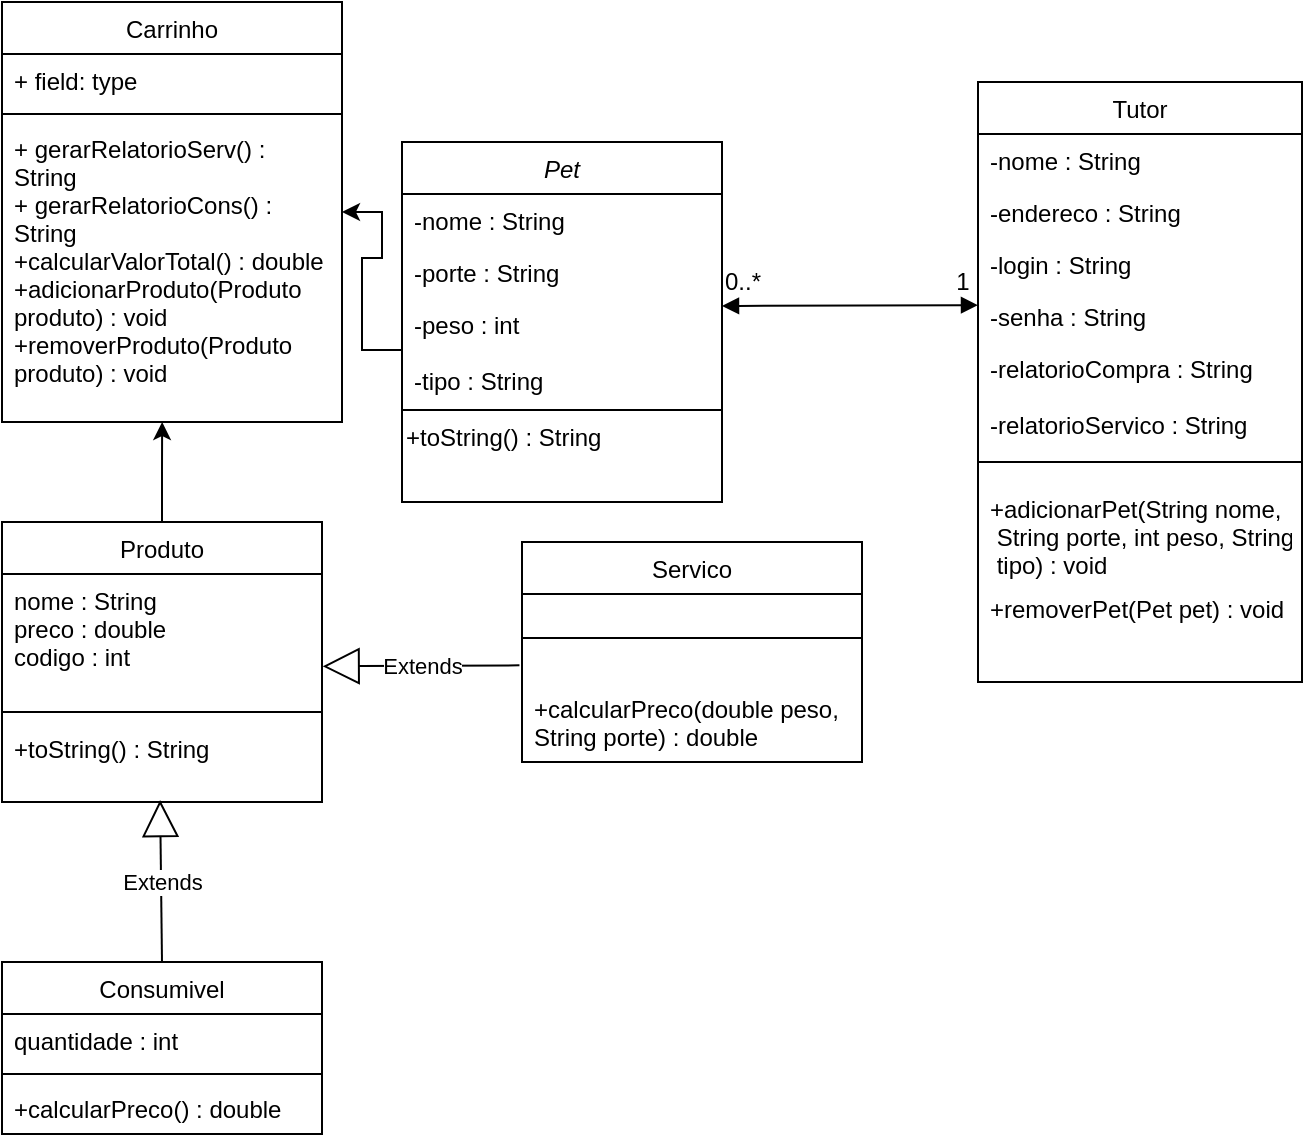 <mxfile version="14.1.9" type="github">
  <diagram id="C5RBs43oDa-KdzZeNtuy" name="Page-1">
    <mxGraphModel dx="868" dy="482" grid="1" gridSize="10" guides="1" tooltips="1" connect="1" arrows="1" fold="1" page="1" pageScale="1" pageWidth="827" pageHeight="1169" math="0" shadow="0">
      <root>
        <mxCell id="WIyWlLk6GJQsqaUBKTNV-0" />
        <mxCell id="WIyWlLk6GJQsqaUBKTNV-1" parent="WIyWlLk6GJQsqaUBKTNV-0" />
        <mxCell id="zkfFHV4jXpPFQw0GAbJ--0" value="Pet" style="swimlane;fontStyle=2;align=center;verticalAlign=top;childLayout=stackLayout;horizontal=1;startSize=26;horizontalStack=0;resizeParent=1;resizeLast=0;collapsible=1;marginBottom=0;rounded=0;shadow=0;strokeWidth=1;" parent="WIyWlLk6GJQsqaUBKTNV-1" vertex="1">
          <mxGeometry x="220" y="120" width="160" height="180" as="geometry">
            <mxRectangle x="230" y="140" width="160" height="26" as="alternateBounds" />
          </mxGeometry>
        </mxCell>
        <mxCell id="zkfFHV4jXpPFQw0GAbJ--1" value="-nome : String" style="text;align=left;verticalAlign=top;spacingLeft=4;spacingRight=4;overflow=hidden;rotatable=0;points=[[0,0.5],[1,0.5]];portConstraint=eastwest;" parent="zkfFHV4jXpPFQw0GAbJ--0" vertex="1">
          <mxGeometry y="26" width="160" height="26" as="geometry" />
        </mxCell>
        <mxCell id="zkfFHV4jXpPFQw0GAbJ--2" value="-porte : String" style="text;align=left;verticalAlign=top;spacingLeft=4;spacingRight=4;overflow=hidden;rotatable=0;points=[[0,0.5],[1,0.5]];portConstraint=eastwest;rounded=0;shadow=0;html=0;" parent="zkfFHV4jXpPFQw0GAbJ--0" vertex="1">
          <mxGeometry y="52" width="160" height="26" as="geometry" />
        </mxCell>
        <mxCell id="zkfFHV4jXpPFQw0GAbJ--3" value="-peso : int&#xa;&#xa;-tipo : String" style="text;align=left;verticalAlign=top;spacingLeft=4;spacingRight=4;overflow=hidden;rotatable=0;points=[[0,0.5],[1,0.5]];portConstraint=eastwest;rounded=0;shadow=0;html=0;" parent="zkfFHV4jXpPFQw0GAbJ--0" vertex="1">
          <mxGeometry y="78" width="160" height="52" as="geometry" />
        </mxCell>
        <mxCell id="zkfFHV4jXpPFQw0GAbJ--4" value="" style="line;html=1;strokeWidth=1;align=left;verticalAlign=middle;spacingTop=-1;spacingLeft=3;spacingRight=3;rotatable=0;labelPosition=right;points=[];portConstraint=eastwest;" parent="zkfFHV4jXpPFQw0GAbJ--0" vertex="1">
          <mxGeometry y="130" width="160" height="8" as="geometry" />
        </mxCell>
        <mxCell id="eMnWjelytGR_IUc3pAO0-16" value="+toString() : String" style="text;html=1;align=left;verticalAlign=middle;resizable=0;points=[];autosize=1;" vertex="1" parent="zkfFHV4jXpPFQw0GAbJ--0">
          <mxGeometry y="138" width="160" height="20" as="geometry" />
        </mxCell>
        <mxCell id="zkfFHV4jXpPFQw0GAbJ--17" value="Tutor" style="swimlane;fontStyle=0;align=center;verticalAlign=top;childLayout=stackLayout;horizontal=1;startSize=26;horizontalStack=0;resizeParent=1;resizeLast=0;collapsible=1;marginBottom=0;rounded=0;shadow=0;strokeWidth=1;" parent="WIyWlLk6GJQsqaUBKTNV-1" vertex="1">
          <mxGeometry x="508" y="90" width="162" height="300" as="geometry">
            <mxRectangle x="550" y="140" width="160" height="26" as="alternateBounds" />
          </mxGeometry>
        </mxCell>
        <mxCell id="zkfFHV4jXpPFQw0GAbJ--18" value="-nome : String" style="text;align=left;verticalAlign=top;spacingLeft=4;spacingRight=4;overflow=hidden;rotatable=0;points=[[0,0.5],[1,0.5]];portConstraint=eastwest;" parent="zkfFHV4jXpPFQw0GAbJ--17" vertex="1">
          <mxGeometry y="26" width="162" height="26" as="geometry" />
        </mxCell>
        <mxCell id="zkfFHV4jXpPFQw0GAbJ--19" value="-endereco : String" style="text;align=left;verticalAlign=top;spacingLeft=4;spacingRight=4;overflow=hidden;rotatable=0;points=[[0,0.5],[1,0.5]];portConstraint=eastwest;rounded=0;shadow=0;html=0;" parent="zkfFHV4jXpPFQw0GAbJ--17" vertex="1">
          <mxGeometry y="52" width="162" height="26" as="geometry" />
        </mxCell>
        <mxCell id="zkfFHV4jXpPFQw0GAbJ--20" value="-login : String" style="text;align=left;verticalAlign=top;spacingLeft=4;spacingRight=4;overflow=hidden;rotatable=0;points=[[0,0.5],[1,0.5]];portConstraint=eastwest;rounded=0;shadow=0;html=0;" parent="zkfFHV4jXpPFQw0GAbJ--17" vertex="1">
          <mxGeometry y="78" width="162" height="26" as="geometry" />
        </mxCell>
        <mxCell id="zkfFHV4jXpPFQw0GAbJ--21" value="-senha : String" style="text;align=left;verticalAlign=top;spacingLeft=4;spacingRight=4;overflow=hidden;rotatable=0;points=[[0,0.5],[1,0.5]];portConstraint=eastwest;rounded=0;shadow=0;html=0;" parent="zkfFHV4jXpPFQw0GAbJ--17" vertex="1">
          <mxGeometry y="104" width="162" height="26" as="geometry" />
        </mxCell>
        <mxCell id="zkfFHV4jXpPFQw0GAbJ--22" value="-relatorioCompra : String&#xa;&#xa;-relatorioServico : String" style="text;align=left;verticalAlign=top;spacingLeft=4;spacingRight=4;overflow=hidden;rotatable=0;points=[[0,0.5],[1,0.5]];portConstraint=eastwest;rounded=0;shadow=0;html=0;" parent="zkfFHV4jXpPFQw0GAbJ--17" vertex="1">
          <mxGeometry y="130" width="162" height="50" as="geometry" />
        </mxCell>
        <mxCell id="zkfFHV4jXpPFQw0GAbJ--23" value="" style="line;html=1;strokeWidth=1;align=left;verticalAlign=middle;spacingTop=-1;spacingLeft=3;spacingRight=3;rotatable=0;labelPosition=right;points=[];portConstraint=eastwest;" parent="zkfFHV4jXpPFQw0GAbJ--17" vertex="1">
          <mxGeometry y="180" width="162" height="20" as="geometry" />
        </mxCell>
        <mxCell id="zkfFHV4jXpPFQw0GAbJ--24" value="+adicionarPet(String nome,&#xa; String porte, int peso, String&#xa; tipo) : void" style="text;align=left;verticalAlign=top;spacingLeft=4;spacingRight=4;overflow=hidden;rotatable=0;points=[[0,0.5],[1,0.5]];portConstraint=eastwest;" parent="zkfFHV4jXpPFQw0GAbJ--17" vertex="1">
          <mxGeometry y="200" width="162" height="50" as="geometry" />
        </mxCell>
        <mxCell id="zkfFHV4jXpPFQw0GAbJ--25" value="+removerPet(Pet pet) : void" style="text;align=left;verticalAlign=top;spacingLeft=4;spacingRight=4;overflow=hidden;rotatable=0;points=[[0,0.5],[1,0.5]];portConstraint=eastwest;" parent="zkfFHV4jXpPFQw0GAbJ--17" vertex="1">
          <mxGeometry y="250" width="162" height="26" as="geometry" />
        </mxCell>
        <mxCell id="eMnWjelytGR_IUc3pAO0-0" style="edgeStyle=orthogonalEdgeStyle;rounded=0;orthogonalLoop=1;jettySize=auto;html=1;" edge="1" parent="WIyWlLk6GJQsqaUBKTNV-1" source="zkfFHV4jXpPFQw0GAbJ--3" target="eMnWjelytGR_IUc3pAO0-1">
          <mxGeometry relative="1" as="geometry">
            <mxPoint x="100" y="224.0" as="targetPoint" />
          </mxGeometry>
        </mxCell>
        <mxCell id="eMnWjelytGR_IUc3pAO0-1" value="Carrinho" style="swimlane;fontStyle=0;align=center;verticalAlign=top;childLayout=stackLayout;horizontal=1;startSize=26;horizontalStack=0;resizeParent=1;resizeParentMax=0;resizeLast=0;collapsible=1;marginBottom=0;" vertex="1" parent="WIyWlLk6GJQsqaUBKTNV-1">
          <mxGeometry x="20" y="50" width="170" height="210" as="geometry" />
        </mxCell>
        <mxCell id="eMnWjelytGR_IUc3pAO0-2" value="+ field: type" style="text;strokeColor=none;fillColor=none;align=left;verticalAlign=top;spacingLeft=4;spacingRight=4;overflow=hidden;rotatable=0;points=[[0,0.5],[1,0.5]];portConstraint=eastwest;" vertex="1" parent="eMnWjelytGR_IUc3pAO0-1">
          <mxGeometry y="26" width="170" height="26" as="geometry" />
        </mxCell>
        <mxCell id="eMnWjelytGR_IUc3pAO0-3" value="" style="line;strokeWidth=1;fillColor=none;align=left;verticalAlign=middle;spacingTop=-1;spacingLeft=3;spacingRight=3;rotatable=0;labelPosition=right;points=[];portConstraint=eastwest;" vertex="1" parent="eMnWjelytGR_IUc3pAO0-1">
          <mxGeometry y="52" width="170" height="8" as="geometry" />
        </mxCell>
        <mxCell id="eMnWjelytGR_IUc3pAO0-4" value="+ gerarRelatorioServ() : &#xa;String&#xa;+ gerarRelatorioCons() : &#xa;String&#xa;+calcularValorTotal() : double&#xa;+adicionarProduto(Produto &#xa;produto) : void&#xa;+removerProduto(Produto &#xa;produto) : void&#xa;" style="text;strokeColor=none;fillColor=none;align=left;verticalAlign=top;spacingLeft=4;spacingRight=4;overflow=hidden;rotatable=0;points=[[0,0.5],[1,0.5]];portConstraint=eastwest;" vertex="1" parent="eMnWjelytGR_IUc3pAO0-1">
          <mxGeometry y="60" width="170" height="150" as="geometry" />
        </mxCell>
        <mxCell id="eMnWjelytGR_IUc3pAO0-5" value="" style="endArrow=block;startArrow=block;endFill=1;startFill=1;html=1;" edge="1" parent="WIyWlLk6GJQsqaUBKTNV-1">
          <mxGeometry width="160" relative="1" as="geometry">
            <mxPoint x="380" y="202" as="sourcePoint" />
            <mxPoint x="508" y="201.58" as="targetPoint" />
          </mxGeometry>
        </mxCell>
        <mxCell id="eMnWjelytGR_IUc3pAO0-6" value="1" style="text;html=1;align=center;verticalAlign=middle;resizable=0;points=[];autosize=1;" vertex="1" parent="WIyWlLk6GJQsqaUBKTNV-1">
          <mxGeometry x="490" y="180" width="20" height="20" as="geometry" />
        </mxCell>
        <mxCell id="eMnWjelytGR_IUc3pAO0-7" value="0..*" style="text;html=1;align=center;verticalAlign=middle;resizable=0;points=[];autosize=1;" vertex="1" parent="WIyWlLk6GJQsqaUBKTNV-1">
          <mxGeometry x="375" y="180" width="30" height="20" as="geometry" />
        </mxCell>
        <mxCell id="eMnWjelytGR_IUc3pAO0-40" style="edgeStyle=orthogonalEdgeStyle;rounded=0;orthogonalLoop=1;jettySize=auto;html=1;entryX=0.471;entryY=1;entryDx=0;entryDy=0;entryPerimeter=0;" edge="1" parent="WIyWlLk6GJQsqaUBKTNV-1" source="eMnWjelytGR_IUc3pAO0-9" target="eMnWjelytGR_IUc3pAO0-4">
          <mxGeometry relative="1" as="geometry">
            <mxPoint x="100" y="210" as="targetPoint" />
          </mxGeometry>
        </mxCell>
        <mxCell id="eMnWjelytGR_IUc3pAO0-9" value="Produto" style="swimlane;fontStyle=0;align=center;verticalAlign=top;childLayout=stackLayout;horizontal=1;startSize=26;horizontalStack=0;resizeParent=1;resizeParentMax=0;resizeLast=0;collapsible=1;marginBottom=0;" vertex="1" parent="WIyWlLk6GJQsqaUBKTNV-1">
          <mxGeometry x="20" y="310" width="160" height="140" as="geometry" />
        </mxCell>
        <mxCell id="eMnWjelytGR_IUc3pAO0-10" value="nome : String&#xa;preco : double&#xa;codigo : int" style="text;strokeColor=none;fillColor=none;align=left;verticalAlign=top;spacingLeft=4;spacingRight=4;overflow=hidden;rotatable=0;points=[[0,0.5],[1,0.5]];portConstraint=eastwest;" vertex="1" parent="eMnWjelytGR_IUc3pAO0-9">
          <mxGeometry y="26" width="160" height="64" as="geometry" />
        </mxCell>
        <mxCell id="eMnWjelytGR_IUc3pAO0-11" value="" style="line;strokeWidth=1;fillColor=none;align=left;verticalAlign=middle;spacingTop=-1;spacingLeft=3;spacingRight=3;rotatable=0;labelPosition=right;points=[];portConstraint=eastwest;" vertex="1" parent="eMnWjelytGR_IUc3pAO0-9">
          <mxGeometry y="90" width="160" height="10" as="geometry" />
        </mxCell>
        <mxCell id="eMnWjelytGR_IUc3pAO0-12" value="+toString() : String" style="text;strokeColor=none;fillColor=none;align=left;verticalAlign=top;spacingLeft=4;spacingRight=4;overflow=hidden;rotatable=0;points=[[0,0.5],[1,0.5]];portConstraint=eastwest;" vertex="1" parent="eMnWjelytGR_IUc3pAO0-9">
          <mxGeometry y="100" width="160" height="40" as="geometry" />
        </mxCell>
        <mxCell id="eMnWjelytGR_IUc3pAO0-21" value="Servico" style="swimlane;fontStyle=0;align=center;verticalAlign=top;childLayout=stackLayout;horizontal=1;startSize=26;horizontalStack=0;resizeParent=1;resizeParentMax=0;resizeLast=0;collapsible=1;marginBottom=0;" vertex="1" parent="WIyWlLk6GJQsqaUBKTNV-1">
          <mxGeometry x="280" y="320" width="170" height="110" as="geometry" />
        </mxCell>
        <mxCell id="eMnWjelytGR_IUc3pAO0-23" value="" style="line;strokeWidth=1;fillColor=none;align=left;verticalAlign=middle;spacingTop=-1;spacingLeft=3;spacingRight=3;rotatable=0;labelPosition=right;points=[];portConstraint=eastwest;" vertex="1" parent="eMnWjelytGR_IUc3pAO0-21">
          <mxGeometry y="26" width="170" height="44" as="geometry" />
        </mxCell>
        <mxCell id="eMnWjelytGR_IUc3pAO0-24" value="+calcularPreco(double peso,&#xa;String porte) : double" style="text;strokeColor=none;fillColor=none;align=left;verticalAlign=top;spacingLeft=4;spacingRight=4;overflow=hidden;rotatable=0;points=[[0,0.5],[1,0.5]];portConstraint=eastwest;" vertex="1" parent="eMnWjelytGR_IUc3pAO0-21">
          <mxGeometry y="70" width="170" height="40" as="geometry" />
        </mxCell>
        <mxCell id="eMnWjelytGR_IUc3pAO0-32" value="Extends" style="endArrow=block;endSize=16;endFill=0;html=1;entryX=1.002;entryY=0.721;entryDx=0;entryDy=0;entryPerimeter=0;exitX=-0.008;exitY=0.718;exitDx=0;exitDy=0;exitPerimeter=0;" edge="1" parent="WIyWlLk6GJQsqaUBKTNV-1" target="eMnWjelytGR_IUc3pAO0-10">
          <mxGeometry width="160" relative="1" as="geometry">
            <mxPoint x="278.72" y="381.668" as="sourcePoint" />
            <mxPoint x="380" y="380" as="targetPoint" />
          </mxGeometry>
        </mxCell>
        <mxCell id="eMnWjelytGR_IUc3pAO0-34" value="Consumivel" style="swimlane;fontStyle=0;align=center;verticalAlign=top;childLayout=stackLayout;horizontal=1;startSize=26;horizontalStack=0;resizeParent=1;resizeParentMax=0;resizeLast=0;collapsible=1;marginBottom=0;" vertex="1" parent="WIyWlLk6GJQsqaUBKTNV-1">
          <mxGeometry x="20" y="530" width="160" height="86" as="geometry" />
        </mxCell>
        <mxCell id="eMnWjelytGR_IUc3pAO0-38" value="Extends" style="endArrow=block;endSize=16;endFill=0;html=1;entryX=0.494;entryY=0.975;entryDx=0;entryDy=0;entryPerimeter=0;" edge="1" parent="eMnWjelytGR_IUc3pAO0-34" target="eMnWjelytGR_IUc3pAO0-12">
          <mxGeometry width="160" relative="1" as="geometry">
            <mxPoint x="80" as="sourcePoint" />
            <mxPoint x="240" as="targetPoint" />
          </mxGeometry>
        </mxCell>
        <mxCell id="eMnWjelytGR_IUc3pAO0-35" value="quantidade : int" style="text;strokeColor=none;fillColor=none;align=left;verticalAlign=top;spacingLeft=4;spacingRight=4;overflow=hidden;rotatable=0;points=[[0,0.5],[1,0.5]];portConstraint=eastwest;" vertex="1" parent="eMnWjelytGR_IUc3pAO0-34">
          <mxGeometry y="26" width="160" height="26" as="geometry" />
        </mxCell>
        <mxCell id="eMnWjelytGR_IUc3pAO0-36" value="" style="line;strokeWidth=1;fillColor=none;align=left;verticalAlign=middle;spacingTop=-1;spacingLeft=3;spacingRight=3;rotatable=0;labelPosition=right;points=[];portConstraint=eastwest;" vertex="1" parent="eMnWjelytGR_IUc3pAO0-34">
          <mxGeometry y="52" width="160" height="8" as="geometry" />
        </mxCell>
        <mxCell id="eMnWjelytGR_IUc3pAO0-37" value="+calcularPreco() : double" style="text;strokeColor=none;fillColor=none;align=left;verticalAlign=top;spacingLeft=4;spacingRight=4;overflow=hidden;rotatable=0;points=[[0,0.5],[1,0.5]];portConstraint=eastwest;" vertex="1" parent="eMnWjelytGR_IUc3pAO0-34">
          <mxGeometry y="60" width="160" height="26" as="geometry" />
        </mxCell>
      </root>
    </mxGraphModel>
  </diagram>
</mxfile>
